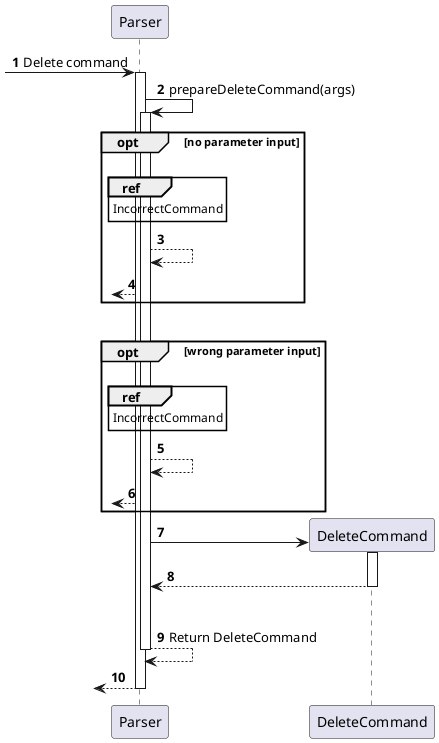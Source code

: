 @startuml
'https://plantuml.com/sequence-diagram

autonumber

?-> Parser: Delete command
Activate Parser
Parser -> Parser: prepareDeleteCommand(args)
Activate Parser

opt no parameter input
    |||
    ref over Parser: IncorrectCommand
    Parser --> Parser
    ?<-- Parser
end

|||
activate Parser
opt wrong parameter input
    |||
    ref over Parser: IncorrectCommand
    Parser --> Parser
    ?<-- Parser
end

Parser -> DeleteCommand **
Activate DeleteCommand
Parser <-- DeleteCommand
Deactivate DeleteCommand
|||
Parser --> Parser: Return DeleteCommand
Deactivate Parser
?<-- Parser
Deactivate Parser

@enduml